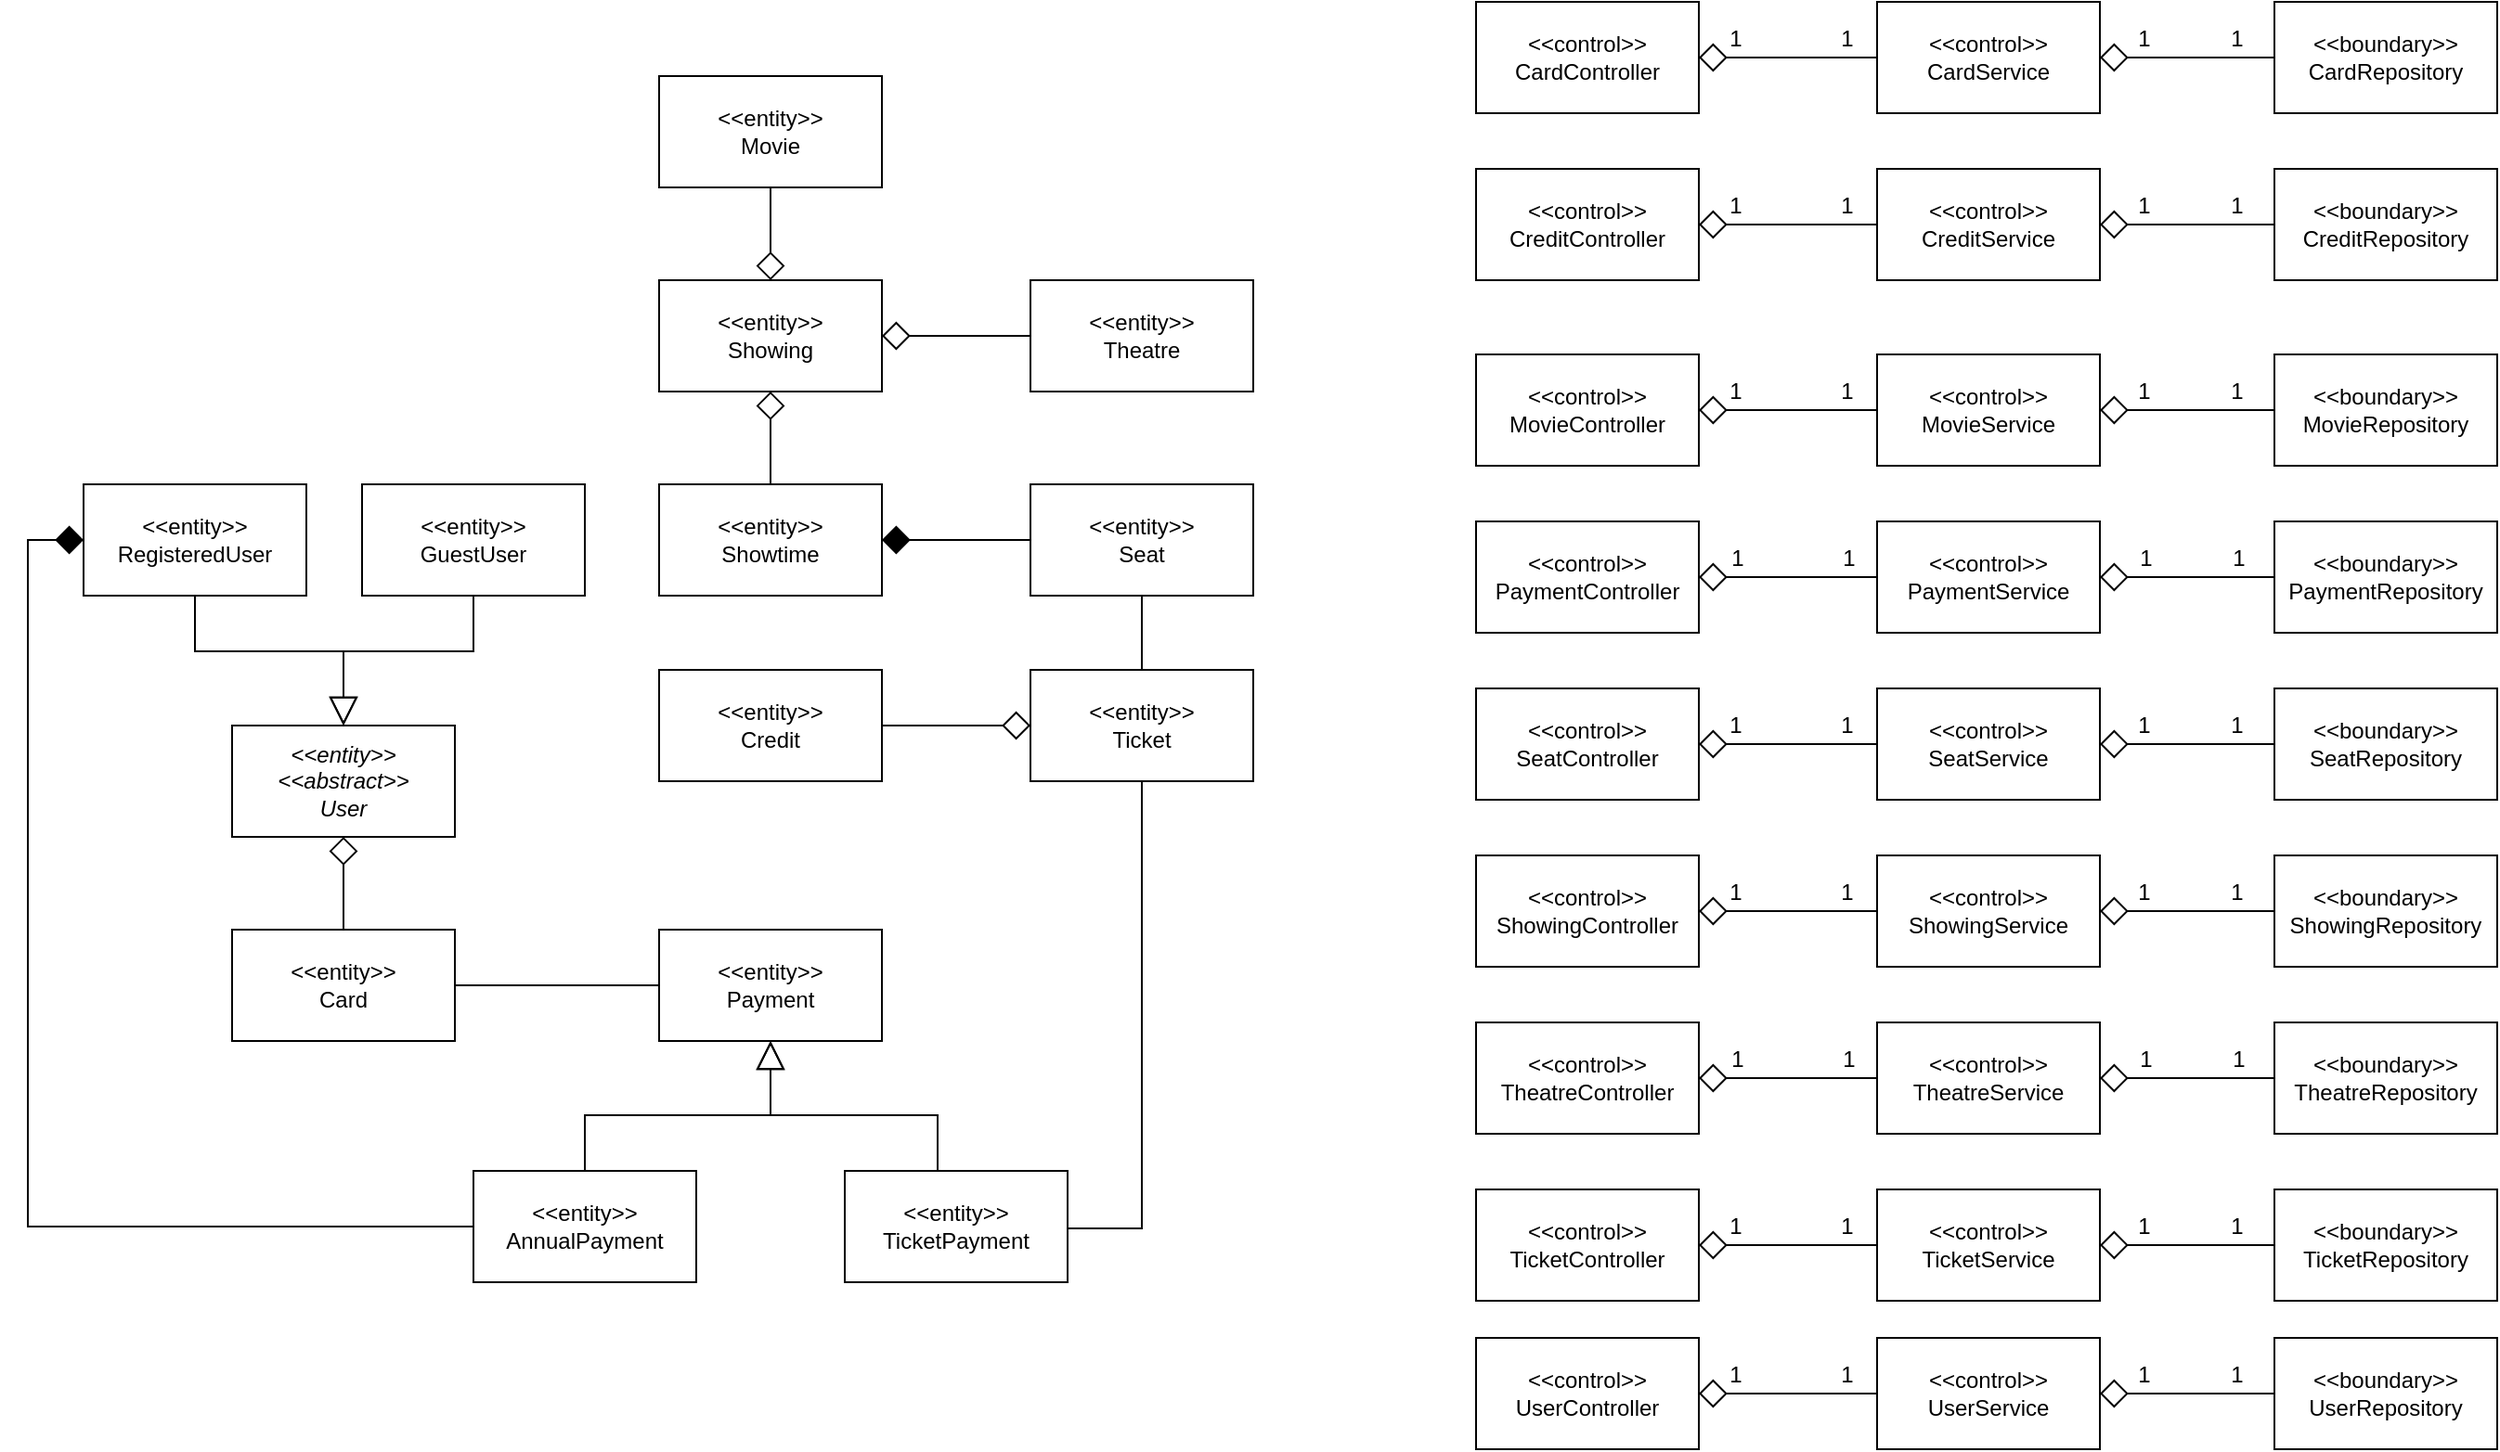 <mxfile version="20.6.0" type="device"><diagram id="C5RBs43oDa-KdzZeNtuy" name="ClassDiagramWithRelationship"><mxGraphModel dx="2626" dy="1104" grid="1" gridSize="10" guides="1" tooltips="1" connect="1" arrows="1" fold="1" page="1" pageScale="1" pageWidth="827" pageHeight="1169" math="0" shadow="0"><root><mxCell id="WIyWlLk6GJQsqaUBKTNV-0"/><mxCell id="WIyWlLk6GJQsqaUBKTNV-1" parent="WIyWlLk6GJQsqaUBKTNV-0"/><mxCell id="WvTQ3Xig4skDb0uY7sKW-33" style="edgeStyle=orthogonalEdgeStyle;rounded=0;orthogonalLoop=1;jettySize=auto;html=1;startArrow=none;startFill=0;endArrow=none;endFill=0;startSize=13;endSize=13;" parent="WIyWlLk6GJQsqaUBKTNV-1" source="Vw3LxaBkBs-qj7UnPlMT-15" target="Vw3LxaBkBs-qj7UnPlMT-19" edge="1"><mxGeometry relative="1" as="geometry"><mxPoint x="10" y="749" as="sourcePoint"/><mxPoint x="30" y="690" as="targetPoint"/><Array as="points"/></mxGeometry></mxCell><mxCell id="WvTQ3Xig4skDb0uY7sKW-32" style="edgeStyle=orthogonalEdgeStyle;rounded=0;orthogonalLoop=1;jettySize=auto;html=1;startArrow=none;startFill=0;endArrow=diamond;endFill=1;startSize=13;endSize=13;" parent="WIyWlLk6GJQsqaUBKTNV-1" source="Vw3LxaBkBs-qj7UnPlMT-19" target="Vw3LxaBkBs-qj7UnPlMT-18" edge="1"><mxGeometry relative="1" as="geometry"><Array as="points"/><mxPoint x="-50" y="575" as="sourcePoint"/><mxPoint x="-120" y="575" as="targetPoint"/></mxGeometry></mxCell><mxCell id="WvTQ3Xig4skDb0uY7sKW-34" style="edgeStyle=orthogonalEdgeStyle;rounded=0;orthogonalLoop=1;jettySize=auto;html=1;startArrow=none;startFill=0;endArrow=none;endFill=0;startSize=13;endSize=13;" parent="WIyWlLk6GJQsqaUBKTNV-1" source="Vw3LxaBkBs-qj7UnPlMT-16" target="Vw3LxaBkBs-qj7UnPlMT-15" edge="1"><mxGeometry relative="1" as="geometry"><mxPoint x="-210" y="681" as="sourcePoint"/><mxPoint x="-50" y="801" as="targetPoint"/><Array as="points"><mxPoint x="-160" y="801"/><mxPoint y="801"/></Array></mxGeometry></mxCell><mxCell id="WvTQ3Xig4skDb0uY7sKW-12" style="edgeStyle=orthogonalEdgeStyle;rounded=0;orthogonalLoop=1;jettySize=auto;html=1;startArrow=diamond;startFill=0;endArrow=none;endFill=0;startSize=13;endSize=6;" parent="WIyWlLk6GJQsqaUBKTNV-1" source="Vw3LxaBkBs-qj7UnPlMT-11" target="Vw3LxaBkBs-qj7UnPlMT-12" edge="1"><mxGeometry relative="1" as="geometry"><Array as="points"><mxPoint x="-20" y="290"/><mxPoint x="-20" y="290"/></Array><mxPoint x="-120" y="327" as="sourcePoint"/><mxPoint x="-50" y="327" as="targetPoint"/></mxGeometry></mxCell><mxCell id="WvTQ3Xig4skDb0uY7sKW-13" style="edgeStyle=orthogonalEdgeStyle;rounded=0;orthogonalLoop=1;jettySize=auto;html=1;startArrow=diamond;startFill=0;endArrow=none;endFill=0;startSize=13;endSize=6;exitX=0.5;exitY=1;exitDx=0;exitDy=0;" parent="WIyWlLk6GJQsqaUBKTNV-1" source="Vw3LxaBkBs-qj7UnPlMT-11" target="Vw3LxaBkBs-qj7UnPlMT-18" edge="1"><mxGeometry relative="1" as="geometry"><mxPoint x="-200" y="370" as="sourcePoint"/><mxPoint x="-200" y="507.5" as="targetPoint"/></mxGeometry></mxCell><mxCell id="WvTQ3Xig4skDb0uY7sKW-11" style="edgeStyle=orthogonalEdgeStyle;rounded=0;orthogonalLoop=1;jettySize=auto;html=1;startArrow=none;startFill=0;endArrow=diamond;endFill=0;endSize=13;startSize=13;" parent="WIyWlLk6GJQsqaUBKTNV-1" source="Vw3LxaBkBs-qj7UnPlMT-8" target="Vw3LxaBkBs-qj7UnPlMT-11" edge="1"><mxGeometry relative="1" as="geometry"><mxPoint x="-50" y="130" as="sourcePoint"/><Array as="points"/><mxPoint x="-200" y="260" as="targetPoint"/></mxGeometry></mxCell><mxCell id="WvTQ3Xig4skDb0uY7sKW-56" style="edgeStyle=orthogonalEdgeStyle;rounded=0;orthogonalLoop=1;jettySize=auto;html=1;startArrow=none;startFill=0;endArrow=block;endFill=0;startSize=13;endSize=13;" parent="WIyWlLk6GJQsqaUBKTNV-1" source="Vw3LxaBkBs-qj7UnPlMT-17" target="Vw3LxaBkBs-qj7UnPlMT-13" edge="1"><mxGeometry relative="1" as="geometry"><Array as="points"><mxPoint x="-300" y="740"/><mxPoint x="-200" y="740"/></Array><mxPoint x="-510" y="750" as="sourcePoint"/></mxGeometry></mxCell><mxCell id="7rNk9e3ZUWS-Wxtz7FM0-44" style="edgeStyle=orthogonalEdgeStyle;rounded=0;orthogonalLoop=1;jettySize=auto;html=1;exitX=0;exitY=0.5;exitDx=0;exitDy=0;entryX=0;entryY=0.5;entryDx=0;entryDy=0;endArrow=diamond;endFill=1;endSize=13;" parent="WIyWlLk6GJQsqaUBKTNV-1" source="Vw3LxaBkBs-qj7UnPlMT-17" target="Vw3LxaBkBs-qj7UnPlMT-0" edge="1"><mxGeometry relative="1" as="geometry"><mxPoint x="-650" y="800" as="sourcePoint"/><mxPoint x="-660" y="-169" as="targetPoint"/></mxGeometry></mxCell><mxCell id="WvTQ3Xig4skDb0uY7sKW-55" style="edgeStyle=orthogonalEdgeStyle;rounded=0;orthogonalLoop=1;jettySize=auto;html=1;startArrow=none;startFill=0;endArrow=block;endFill=0;startSize=13;endSize=13;" parent="WIyWlLk6GJQsqaUBKTNV-1" source="Vw3LxaBkBs-qj7UnPlMT-16" target="Vw3LxaBkBs-qj7UnPlMT-13" edge="1"><mxGeometry relative="1" as="geometry"><mxPoint x="-341" y="750" as="sourcePoint"/><Array as="points"><mxPoint x="-110" y="740"/><mxPoint x="-200" y="740"/></Array></mxGeometry></mxCell><mxCell id="7rNk9e3ZUWS-Wxtz7FM0-7" style="edgeStyle=orthogonalEdgeStyle;rounded=0;orthogonalLoop=1;jettySize=auto;html=1;startArrow=none;startFill=0;endArrow=block;endFill=0;startSize=13;endSize=13;" parent="WIyWlLk6GJQsqaUBKTNV-1" source="Vw3LxaBkBs-qj7UnPlMT-0" target="Vw3LxaBkBs-qj7UnPlMT-4" edge="1"><mxGeometry relative="1" as="geometry"><Array as="points"><mxPoint x="-510" y="490"/><mxPoint x="-430" y="490"/></Array><mxPoint x="-560" y="445" as="sourcePoint"/><mxPoint x="-430" y="520" as="targetPoint"/></mxGeometry></mxCell><mxCell id="7rNk9e3ZUWS-Wxtz7FM0-8" style="edgeStyle=orthogonalEdgeStyle;rounded=0;orthogonalLoop=1;jettySize=auto;html=1;startArrow=none;startFill=0;endArrow=block;endFill=0;startSize=13;endSize=13;" parent="WIyWlLk6GJQsqaUBKTNV-1" source="Vw3LxaBkBs-qj7UnPlMT-2" target="Vw3LxaBkBs-qj7UnPlMT-4" edge="1"><mxGeometry relative="1" as="geometry"><Array as="points"><mxPoint x="-360" y="490"/><mxPoint x="-430" y="490"/></Array><mxPoint x="-350" y="445" as="sourcePoint"/><mxPoint x="-430" y="520" as="targetPoint"/></mxGeometry></mxCell><mxCell id="7rNk9e3ZUWS-Wxtz7FM0-9" style="edgeStyle=orthogonalEdgeStyle;rounded=0;orthogonalLoop=1;jettySize=auto;html=1;startArrow=none;startFill=0;endArrow=diamond;endFill=0;endSize=13;startSize=13;" parent="WIyWlLk6GJQsqaUBKTNV-1" source="Vw3LxaBkBs-qj7UnPlMT-7" target="Vw3LxaBkBs-qj7UnPlMT-15" edge="1"><mxGeometry relative="1" as="geometry"><mxPoint x="-276" y="565" as="sourcePoint"/><mxPoint x="-360" y="609" as="targetPoint"/><Array as="points"/></mxGeometry></mxCell><mxCell id="Vw3LxaBkBs-qj7UnPlMT-0" value="&amp;lt;&amp;lt;entity&amp;gt;&amp;gt;&lt;br&gt;RegisteredUser" style="rounded=0;whiteSpace=wrap;html=1;shadow=0;" parent="WIyWlLk6GJQsqaUBKTNV-1" vertex="1"><mxGeometry x="-570" y="400" width="120" height="60" as="geometry"/></mxCell><mxCell id="Vw3LxaBkBs-qj7UnPlMT-2" value="&amp;lt;&amp;lt;entity&amp;gt;&amp;gt;&lt;br&gt;GuestUser" style="rounded=0;whiteSpace=wrap;html=1;shadow=0;" parent="WIyWlLk6GJQsqaUBKTNV-1" vertex="1"><mxGeometry x="-420" y="400" width="120" height="60" as="geometry"/></mxCell><mxCell id="Vw3LxaBkBs-qj7UnPlMT-33" style="edgeStyle=orthogonalEdgeStyle;rounded=0;orthogonalLoop=1;jettySize=auto;html=1;exitX=0.5;exitY=1;exitDx=0;exitDy=0;entryX=0.5;entryY=0;entryDx=0;entryDy=0;startArrow=diamond;startFill=0;endArrow=none;endFill=0;startSize=13;endSize=13;targetPerimeterSpacing=13;" parent="WIyWlLk6GJQsqaUBKTNV-1" source="Vw3LxaBkBs-qj7UnPlMT-4" target="Vw3LxaBkBs-qj7UnPlMT-20" edge="1"><mxGeometry relative="1" as="geometry"/></mxCell><mxCell id="Vw3LxaBkBs-qj7UnPlMT-4" value="&lt;i&gt;&amp;lt;&amp;lt;entity&amp;gt;&amp;gt;&lt;br&gt;&amp;lt;&amp;lt;abstract&amp;gt;&amp;gt;&lt;br&gt;User&lt;/i&gt;" style="rounded=0;whiteSpace=wrap;html=1;shadow=0;" parent="WIyWlLk6GJQsqaUBKTNV-1" vertex="1"><mxGeometry x="-490" y="530" width="120" height="60" as="geometry"/></mxCell><mxCell id="Vw3LxaBkBs-qj7UnPlMT-7" value="&amp;lt;&amp;lt;entity&amp;gt;&amp;gt;&lt;br&gt;Credit" style="rounded=0;whiteSpace=wrap;html=1;shadow=0;" parent="WIyWlLk6GJQsqaUBKTNV-1" vertex="1"><mxGeometry x="-260" y="500" width="120" height="60" as="geometry"/></mxCell><mxCell id="Vw3LxaBkBs-qj7UnPlMT-8" value="&amp;lt;&amp;lt;entity&amp;gt;&amp;gt;&lt;br&gt;Movie" style="rounded=0;whiteSpace=wrap;html=1;shadow=0;" parent="WIyWlLk6GJQsqaUBKTNV-1" vertex="1"><mxGeometry x="-260" y="180" width="120" height="60" as="geometry"/></mxCell><mxCell id="Vw3LxaBkBs-qj7UnPlMT-11" value="&amp;lt;&amp;lt;entity&amp;gt;&amp;gt;&lt;br&gt;Showing" style="rounded=0;whiteSpace=wrap;html=1;shadow=0;" parent="WIyWlLk6GJQsqaUBKTNV-1" vertex="1"><mxGeometry x="-260" y="290" width="120" height="60" as="geometry"/></mxCell><mxCell id="Vw3LxaBkBs-qj7UnPlMT-12" value="&amp;lt;&amp;lt;entity&amp;gt;&amp;gt;&lt;br&gt;Theatre" style="rounded=0;whiteSpace=wrap;html=1;shadow=0;" parent="WIyWlLk6GJQsqaUBKTNV-1" vertex="1"><mxGeometry x="-60" y="290" width="120" height="60" as="geometry"/></mxCell><mxCell id="Vw3LxaBkBs-qj7UnPlMT-21" style="edgeStyle=orthogonalEdgeStyle;rounded=0;orthogonalLoop=1;jettySize=auto;html=1;exitX=0;exitY=0.5;exitDx=0;exitDy=0;entryX=1;entryY=0.5;entryDx=0;entryDy=0;endArrow=none;endFill=0;endSize=13;" parent="WIyWlLk6GJQsqaUBKTNV-1" source="Vw3LxaBkBs-qj7UnPlMT-13" target="Vw3LxaBkBs-qj7UnPlMT-20" edge="1"><mxGeometry relative="1" as="geometry"/></mxCell><mxCell id="Vw3LxaBkBs-qj7UnPlMT-13" value="&amp;lt;&amp;lt;entity&amp;gt;&amp;gt;&lt;br&gt;Payment" style="rounded=0;whiteSpace=wrap;html=1;shadow=0;" parent="WIyWlLk6GJQsqaUBKTNV-1" vertex="1"><mxGeometry x="-260" y="640" width="120" height="60" as="geometry"/></mxCell><mxCell id="Vw3LxaBkBs-qj7UnPlMT-15" value="&amp;lt;&amp;lt;entity&amp;gt;&amp;gt;&lt;br&gt;Ticket" style="rounded=0;whiteSpace=wrap;html=1;shadow=0;" parent="WIyWlLk6GJQsqaUBKTNV-1" vertex="1"><mxGeometry x="-60" y="500" width="120" height="60" as="geometry"/></mxCell><mxCell id="Vw3LxaBkBs-qj7UnPlMT-16" value="&amp;lt;&amp;lt;entity&amp;gt;&amp;gt;&lt;br&gt;TicketPayment" style="rounded=0;whiteSpace=wrap;html=1;shadow=0;" parent="WIyWlLk6GJQsqaUBKTNV-1" vertex="1"><mxGeometry x="-160" y="770" width="120" height="60" as="geometry"/></mxCell><mxCell id="Vw3LxaBkBs-qj7UnPlMT-17" value="&amp;lt;&amp;lt;entity&amp;gt;&amp;gt;&lt;br&gt;AnnualPayment" style="rounded=0;whiteSpace=wrap;html=1;shadow=0;" parent="WIyWlLk6GJQsqaUBKTNV-1" vertex="1"><mxGeometry x="-360" y="770" width="120" height="60" as="geometry"/></mxCell><mxCell id="Vw3LxaBkBs-qj7UnPlMT-18" value="&amp;lt;&amp;lt;entity&amp;gt;&amp;gt;&lt;br&gt;Showtime" style="rounded=0;whiteSpace=wrap;html=1;shadow=0;" parent="WIyWlLk6GJQsqaUBKTNV-1" vertex="1"><mxGeometry x="-260" y="400" width="120" height="60" as="geometry"/></mxCell><mxCell id="Vw3LxaBkBs-qj7UnPlMT-19" value="&amp;lt;&amp;lt;entity&amp;gt;&amp;gt;&lt;br&gt;Seat" style="rounded=0;whiteSpace=wrap;html=1;shadow=0;" parent="WIyWlLk6GJQsqaUBKTNV-1" vertex="1"><mxGeometry x="-60" y="400" width="120" height="60" as="geometry"/></mxCell><mxCell id="Vw3LxaBkBs-qj7UnPlMT-20" value="&amp;lt;&amp;lt;entity&amp;gt;&amp;gt;&lt;br&gt;Card" style="rounded=0;whiteSpace=wrap;html=1;shadow=0;" parent="WIyWlLk6GJQsqaUBKTNV-1" vertex="1"><mxGeometry x="-490" y="640" width="120" height="60" as="geometry"/></mxCell><mxCell id="uT6MMMDVEHB4Xlq_Jltg-26" style="edgeStyle=orthogonalEdgeStyle;rounded=0;orthogonalLoop=1;jettySize=auto;html=1;startArrow=none;startFill=0;endArrow=diamond;endFill=0;endSize=13;" edge="1" parent="WIyWlLk6GJQsqaUBKTNV-1" source="Vw3LxaBkBs-qj7UnPlMT-23" target="uT6MMMDVEHB4Xlq_Jltg-1"><mxGeometry relative="1" as="geometry"/></mxCell><mxCell id="Vw3LxaBkBs-qj7UnPlMT-23" value="&amp;lt;&amp;lt;boundary&amp;gt;&amp;gt;&lt;br&gt;PaymentRepository" style="rounded=0;whiteSpace=wrap;html=1;shadow=0;" parent="WIyWlLk6GJQsqaUBKTNV-1" vertex="1"><mxGeometry x="610" y="420" width="120" height="60" as="geometry"/></mxCell><mxCell id="uT6MMMDVEHB4Xlq_Jltg-28" style="edgeStyle=orthogonalEdgeStyle;rounded=0;orthogonalLoop=1;jettySize=auto;html=1;exitX=0;exitY=0.5;exitDx=0;exitDy=0;startArrow=none;startFill=0;endArrow=diamond;endFill=0;endSize=13;" edge="1" parent="WIyWlLk6GJQsqaUBKTNV-1" source="Vw3LxaBkBs-qj7UnPlMT-24" target="uT6MMMDVEHB4Xlq_Jltg-2"><mxGeometry relative="1" as="geometry"/></mxCell><mxCell id="Vw3LxaBkBs-qj7UnPlMT-24" value="&amp;lt;&amp;lt;boundary&amp;gt;&amp;gt;&lt;br&gt;SeatRepository" style="rounded=0;whiteSpace=wrap;html=1;shadow=0;" parent="WIyWlLk6GJQsqaUBKTNV-1" vertex="1"><mxGeometry x="610" y="510" width="120" height="60" as="geometry"/></mxCell><mxCell id="uT6MMMDVEHB4Xlq_Jltg-32" style="edgeStyle=orthogonalEdgeStyle;rounded=0;orthogonalLoop=1;jettySize=auto;html=1;exitX=0;exitY=0.5;exitDx=0;exitDy=0;startArrow=none;startFill=0;endArrow=diamond;endFill=0;endSize=13;" edge="1" parent="WIyWlLk6GJQsqaUBKTNV-1" source="Vw3LxaBkBs-qj7UnPlMT-25" target="uT6MMMDVEHB4Xlq_Jltg-3"><mxGeometry relative="1" as="geometry"/></mxCell><mxCell id="Vw3LxaBkBs-qj7UnPlMT-25" value="&amp;lt;&amp;lt;boundary&amp;gt;&amp;gt;&lt;br&gt;TheatreRepository" style="rounded=0;whiteSpace=wrap;html=1;shadow=0;" parent="WIyWlLk6GJQsqaUBKTNV-1" vertex="1"><mxGeometry x="610" y="690" width="120" height="60" as="geometry"/></mxCell><mxCell id="uT6MMMDVEHB4Xlq_Jltg-25" style="edgeStyle=orthogonalEdgeStyle;rounded=0;orthogonalLoop=1;jettySize=auto;html=1;exitX=0;exitY=0.5;exitDx=0;exitDy=0;startArrow=none;startFill=0;endArrow=diamond;endFill=0;endSize=13;" edge="1" parent="WIyWlLk6GJQsqaUBKTNV-1" source="Vw3LxaBkBs-qj7UnPlMT-26" target="uT6MMMDVEHB4Xlq_Jltg-4"><mxGeometry relative="1" as="geometry"/></mxCell><mxCell id="Vw3LxaBkBs-qj7UnPlMT-26" value="&amp;lt;&amp;lt;boundary&amp;gt;&amp;gt;&lt;br&gt;MovieRepository" style="rounded=0;whiteSpace=wrap;html=1;shadow=0;" parent="WIyWlLk6GJQsqaUBKTNV-1" vertex="1"><mxGeometry x="610" y="330" width="120" height="60" as="geometry"/></mxCell><mxCell id="uT6MMMDVEHB4Xlq_Jltg-34" style="edgeStyle=orthogonalEdgeStyle;rounded=0;orthogonalLoop=1;jettySize=auto;html=1;exitX=0;exitY=0.5;exitDx=0;exitDy=0;startArrow=none;startFill=0;endArrow=diamond;endFill=0;endSize=13;" edge="1" parent="WIyWlLk6GJQsqaUBKTNV-1" source="Vw3LxaBkBs-qj7UnPlMT-27" target="uT6MMMDVEHB4Xlq_Jltg-5"><mxGeometry relative="1" as="geometry"/></mxCell><mxCell id="Vw3LxaBkBs-qj7UnPlMT-27" value="&amp;lt;&amp;lt;boundary&amp;gt;&amp;gt;&lt;br&gt;TicketRepository" style="rounded=0;whiteSpace=wrap;html=1;shadow=0;" parent="WIyWlLk6GJQsqaUBKTNV-1" vertex="1"><mxGeometry x="610" y="780" width="120" height="60" as="geometry"/></mxCell><mxCell id="uT6MMMDVEHB4Xlq_Jltg-30" style="edgeStyle=orthogonalEdgeStyle;rounded=0;orthogonalLoop=1;jettySize=auto;html=1;exitX=0;exitY=0.5;exitDx=0;exitDy=0;startArrow=none;startFill=0;endArrow=diamond;endFill=0;endSize=13;" edge="1" parent="WIyWlLk6GJQsqaUBKTNV-1" source="Vw3LxaBkBs-qj7UnPlMT-28" target="uT6MMMDVEHB4Xlq_Jltg-6"><mxGeometry relative="1" as="geometry"/></mxCell><mxCell id="Vw3LxaBkBs-qj7UnPlMT-28" value="&amp;lt;&amp;lt;boundary&amp;gt;&amp;gt;&lt;br&gt;ShowingRepository" style="rounded=0;whiteSpace=wrap;html=1;shadow=0;" parent="WIyWlLk6GJQsqaUBKTNV-1" vertex="1"><mxGeometry x="610" y="600" width="120" height="60" as="geometry"/></mxCell><mxCell id="uT6MMMDVEHB4Xlq_Jltg-19" style="edgeStyle=orthogonalEdgeStyle;rounded=0;orthogonalLoop=1;jettySize=auto;html=1;exitX=0;exitY=0.5;exitDx=0;exitDy=0;startArrow=none;startFill=0;endArrow=diamond;endFill=0;endSize=13;" edge="1" parent="WIyWlLk6GJQsqaUBKTNV-1" source="Vw3LxaBkBs-qj7UnPlMT-29" target="uT6MMMDVEHB4Xlq_Jltg-7"><mxGeometry relative="1" as="geometry"/></mxCell><mxCell id="Vw3LxaBkBs-qj7UnPlMT-29" value="&amp;lt;&amp;lt;boundary&amp;gt;&amp;gt;&lt;br&gt;CardRepository" style="rounded=0;whiteSpace=wrap;html=1;shadow=0;" parent="WIyWlLk6GJQsqaUBKTNV-1" vertex="1"><mxGeometry x="610" y="140" width="120" height="60" as="geometry"/></mxCell><mxCell id="uT6MMMDVEHB4Xlq_Jltg-22" style="edgeStyle=orthogonalEdgeStyle;rounded=0;orthogonalLoop=1;jettySize=auto;html=1;exitX=0;exitY=0.5;exitDx=0;exitDy=0;startArrow=none;startFill=0;endArrow=diamond;endFill=0;endSize=13;" edge="1" parent="WIyWlLk6GJQsqaUBKTNV-1" source="Vw3LxaBkBs-qj7UnPlMT-30" target="uT6MMMDVEHB4Xlq_Jltg-8"><mxGeometry relative="1" as="geometry"/></mxCell><mxCell id="Vw3LxaBkBs-qj7UnPlMT-30" value="&amp;lt;&amp;lt;boundary&amp;gt;&amp;gt;&lt;br&gt;CreditRepository" style="rounded=0;whiteSpace=wrap;html=1;shadow=0;" parent="WIyWlLk6GJQsqaUBKTNV-1" vertex="1"><mxGeometry x="610" y="230" width="120" height="60" as="geometry"/></mxCell><mxCell id="uT6MMMDVEHB4Xlq_Jltg-36" style="edgeStyle=orthogonalEdgeStyle;rounded=0;orthogonalLoop=1;jettySize=auto;html=1;exitX=0;exitY=0.5;exitDx=0;exitDy=0;startArrow=none;startFill=0;endArrow=diamond;endFill=0;endSize=13;" edge="1" parent="WIyWlLk6GJQsqaUBKTNV-1" source="uT6MMMDVEHB4Xlq_Jltg-0" target="uT6MMMDVEHB4Xlq_Jltg-9"><mxGeometry relative="1" as="geometry"/></mxCell><mxCell id="uT6MMMDVEHB4Xlq_Jltg-0" value="&amp;lt;&amp;lt;boundary&amp;gt;&amp;gt;&lt;br&gt;UserRepository" style="rounded=0;whiteSpace=wrap;html=1;shadow=0;" vertex="1" parent="WIyWlLk6GJQsqaUBKTNV-1"><mxGeometry x="610" y="860" width="120" height="60" as="geometry"/></mxCell><mxCell id="uT6MMMDVEHB4Xlq_Jltg-27" style="edgeStyle=orthogonalEdgeStyle;rounded=0;orthogonalLoop=1;jettySize=auto;html=1;exitX=0;exitY=0.5;exitDx=0;exitDy=0;startArrow=none;startFill=0;endArrow=diamond;endFill=0;endSize=13;" edge="1" parent="WIyWlLk6GJQsqaUBKTNV-1" source="uT6MMMDVEHB4Xlq_Jltg-1" target="uT6MMMDVEHB4Xlq_Jltg-10"><mxGeometry relative="1" as="geometry"/></mxCell><mxCell id="uT6MMMDVEHB4Xlq_Jltg-1" value="&amp;lt;&amp;lt;control&amp;gt;&amp;gt;&lt;br&gt;PaymentService" style="rounded=0;whiteSpace=wrap;html=1;shadow=0;" vertex="1" parent="WIyWlLk6GJQsqaUBKTNV-1"><mxGeometry x="396" y="420" width="120" height="60" as="geometry"/></mxCell><mxCell id="uT6MMMDVEHB4Xlq_Jltg-29" style="edgeStyle=orthogonalEdgeStyle;rounded=0;orthogonalLoop=1;jettySize=auto;html=1;exitX=0;exitY=0.5;exitDx=0;exitDy=0;startArrow=none;startFill=0;endArrow=diamond;endFill=0;endSize=13;" edge="1" parent="WIyWlLk6GJQsqaUBKTNV-1" source="uT6MMMDVEHB4Xlq_Jltg-2" target="uT6MMMDVEHB4Xlq_Jltg-11"><mxGeometry relative="1" as="geometry"/></mxCell><mxCell id="uT6MMMDVEHB4Xlq_Jltg-2" value="&amp;lt;&amp;lt;control&amp;gt;&amp;gt;&lt;br&gt;SeatService" style="rounded=0;whiteSpace=wrap;html=1;shadow=0;" vertex="1" parent="WIyWlLk6GJQsqaUBKTNV-1"><mxGeometry x="396" y="510" width="120" height="60" as="geometry"/></mxCell><mxCell id="uT6MMMDVEHB4Xlq_Jltg-33" style="edgeStyle=orthogonalEdgeStyle;rounded=0;orthogonalLoop=1;jettySize=auto;html=1;exitX=0;exitY=0.5;exitDx=0;exitDy=0;startArrow=none;startFill=0;endArrow=diamond;endFill=0;endSize=13;" edge="1" parent="WIyWlLk6GJQsqaUBKTNV-1" source="uT6MMMDVEHB4Xlq_Jltg-3" target="uT6MMMDVEHB4Xlq_Jltg-12"><mxGeometry relative="1" as="geometry"/></mxCell><mxCell id="uT6MMMDVEHB4Xlq_Jltg-3" value="&amp;lt;&amp;lt;control&amp;gt;&amp;gt;&lt;br&gt;TheatreService" style="rounded=0;whiteSpace=wrap;html=1;shadow=0;" vertex="1" parent="WIyWlLk6GJQsqaUBKTNV-1"><mxGeometry x="396" y="690" width="120" height="60" as="geometry"/></mxCell><mxCell id="uT6MMMDVEHB4Xlq_Jltg-24" style="edgeStyle=orthogonalEdgeStyle;rounded=0;orthogonalLoop=1;jettySize=auto;html=1;exitX=0;exitY=0.5;exitDx=0;exitDy=0;startArrow=none;startFill=0;endArrow=diamond;endFill=0;endSize=13;" edge="1" parent="WIyWlLk6GJQsqaUBKTNV-1" source="uT6MMMDVEHB4Xlq_Jltg-4" target="uT6MMMDVEHB4Xlq_Jltg-13"><mxGeometry relative="1" as="geometry"/></mxCell><mxCell id="uT6MMMDVEHB4Xlq_Jltg-4" value="&amp;lt;&amp;lt;control&amp;gt;&amp;gt;&lt;br&gt;MovieService" style="rounded=0;whiteSpace=wrap;html=1;shadow=0;" vertex="1" parent="WIyWlLk6GJQsqaUBKTNV-1"><mxGeometry x="396" y="330" width="120" height="60" as="geometry"/></mxCell><mxCell id="uT6MMMDVEHB4Xlq_Jltg-35" style="edgeStyle=orthogonalEdgeStyle;rounded=0;orthogonalLoop=1;jettySize=auto;html=1;exitX=0;exitY=0.5;exitDx=0;exitDy=0;startArrow=none;startFill=0;endArrow=diamond;endFill=0;endSize=13;" edge="1" parent="WIyWlLk6GJQsqaUBKTNV-1" source="uT6MMMDVEHB4Xlq_Jltg-5" target="uT6MMMDVEHB4Xlq_Jltg-14"><mxGeometry relative="1" as="geometry"/></mxCell><mxCell id="uT6MMMDVEHB4Xlq_Jltg-5" value="&amp;lt;&amp;lt;control&amp;gt;&amp;gt;&lt;br&gt;TicketService" style="rounded=0;whiteSpace=wrap;html=1;shadow=0;" vertex="1" parent="WIyWlLk6GJQsqaUBKTNV-1"><mxGeometry x="396" y="780" width="120" height="60" as="geometry"/></mxCell><mxCell id="uT6MMMDVEHB4Xlq_Jltg-31" style="edgeStyle=orthogonalEdgeStyle;rounded=0;orthogonalLoop=1;jettySize=auto;html=1;exitX=0;exitY=0.5;exitDx=0;exitDy=0;startArrow=none;startFill=0;endArrow=diamond;endFill=0;endSize=13;" edge="1" parent="WIyWlLk6GJQsqaUBKTNV-1" source="uT6MMMDVEHB4Xlq_Jltg-6" target="uT6MMMDVEHB4Xlq_Jltg-15"><mxGeometry relative="1" as="geometry"/></mxCell><mxCell id="uT6MMMDVEHB4Xlq_Jltg-6" value="&amp;lt;&amp;lt;control&amp;gt;&amp;gt;&lt;br&gt;ShowingService" style="rounded=0;whiteSpace=wrap;html=1;shadow=0;" vertex="1" parent="WIyWlLk6GJQsqaUBKTNV-1"><mxGeometry x="396" y="600" width="120" height="60" as="geometry"/></mxCell><mxCell id="uT6MMMDVEHB4Xlq_Jltg-20" style="edgeStyle=orthogonalEdgeStyle;rounded=0;orthogonalLoop=1;jettySize=auto;html=1;exitX=0;exitY=0.5;exitDx=0;exitDy=0;startArrow=none;startFill=0;endArrow=diamond;endFill=0;endSize=13;" edge="1" parent="WIyWlLk6GJQsqaUBKTNV-1" source="uT6MMMDVEHB4Xlq_Jltg-7" target="uT6MMMDVEHB4Xlq_Jltg-16"><mxGeometry relative="1" as="geometry"/></mxCell><mxCell id="uT6MMMDVEHB4Xlq_Jltg-7" value="&amp;lt;&amp;lt;control&amp;gt;&amp;gt;&lt;br&gt;CardService" style="rounded=0;whiteSpace=wrap;html=1;shadow=0;" vertex="1" parent="WIyWlLk6GJQsqaUBKTNV-1"><mxGeometry x="396" y="140" width="120" height="60" as="geometry"/></mxCell><mxCell id="uT6MMMDVEHB4Xlq_Jltg-23" style="edgeStyle=orthogonalEdgeStyle;rounded=0;orthogonalLoop=1;jettySize=auto;html=1;exitX=0;exitY=0.5;exitDx=0;exitDy=0;startArrow=none;startFill=0;endArrow=diamond;endFill=0;endSize=13;" edge="1" parent="WIyWlLk6GJQsqaUBKTNV-1" source="uT6MMMDVEHB4Xlq_Jltg-8" target="uT6MMMDVEHB4Xlq_Jltg-17"><mxGeometry relative="1" as="geometry"/></mxCell><mxCell id="uT6MMMDVEHB4Xlq_Jltg-8" value="&amp;lt;&amp;lt;control&amp;gt;&amp;gt;&lt;br&gt;CreditService" style="rounded=0;whiteSpace=wrap;html=1;shadow=0;" vertex="1" parent="WIyWlLk6GJQsqaUBKTNV-1"><mxGeometry x="396" y="230" width="120" height="60" as="geometry"/></mxCell><mxCell id="uT6MMMDVEHB4Xlq_Jltg-37" style="edgeStyle=orthogonalEdgeStyle;rounded=0;orthogonalLoop=1;jettySize=auto;html=1;exitX=0;exitY=0.5;exitDx=0;exitDy=0;startArrow=none;startFill=0;endArrow=diamond;endFill=0;endSize=13;" edge="1" parent="WIyWlLk6GJQsqaUBKTNV-1" source="uT6MMMDVEHB4Xlq_Jltg-9" target="uT6MMMDVEHB4Xlq_Jltg-18"><mxGeometry relative="1" as="geometry"/></mxCell><mxCell id="uT6MMMDVEHB4Xlq_Jltg-9" value="&amp;lt;&amp;lt;control&amp;gt;&amp;gt;&lt;br&gt;UserService" style="rounded=0;whiteSpace=wrap;html=1;shadow=0;" vertex="1" parent="WIyWlLk6GJQsqaUBKTNV-1"><mxGeometry x="396" y="860" width="120" height="60" as="geometry"/></mxCell><mxCell id="uT6MMMDVEHB4Xlq_Jltg-10" value="&amp;lt;&amp;lt;control&amp;gt;&amp;gt;&lt;br&gt;PaymentController" style="rounded=0;whiteSpace=wrap;html=1;shadow=0;" vertex="1" parent="WIyWlLk6GJQsqaUBKTNV-1"><mxGeometry x="180" y="420" width="120" height="60" as="geometry"/></mxCell><mxCell id="uT6MMMDVEHB4Xlq_Jltg-11" value="&amp;lt;&amp;lt;control&amp;gt;&amp;gt;&lt;br&gt;SeatController" style="rounded=0;whiteSpace=wrap;html=1;shadow=0;" vertex="1" parent="WIyWlLk6GJQsqaUBKTNV-1"><mxGeometry x="180" y="510" width="120" height="60" as="geometry"/></mxCell><mxCell id="uT6MMMDVEHB4Xlq_Jltg-12" value="&amp;lt;&amp;lt;control&amp;gt;&amp;gt;&lt;br&gt;TheatreController" style="rounded=0;whiteSpace=wrap;html=1;shadow=0;" vertex="1" parent="WIyWlLk6GJQsqaUBKTNV-1"><mxGeometry x="180" y="690" width="120" height="60" as="geometry"/></mxCell><mxCell id="uT6MMMDVEHB4Xlq_Jltg-13" value="&amp;lt;&amp;lt;control&amp;gt;&amp;gt;&lt;br&gt;MovieController" style="rounded=0;whiteSpace=wrap;html=1;shadow=0;" vertex="1" parent="WIyWlLk6GJQsqaUBKTNV-1"><mxGeometry x="180" y="330" width="120" height="60" as="geometry"/></mxCell><mxCell id="uT6MMMDVEHB4Xlq_Jltg-14" value="&amp;lt;&amp;lt;control&amp;gt;&amp;gt;&lt;br&gt;TicketController" style="rounded=0;whiteSpace=wrap;html=1;shadow=0;" vertex="1" parent="WIyWlLk6GJQsqaUBKTNV-1"><mxGeometry x="180" y="780" width="120" height="60" as="geometry"/></mxCell><mxCell id="uT6MMMDVEHB4Xlq_Jltg-15" value="&amp;lt;&amp;lt;control&amp;gt;&amp;gt;&lt;br&gt;ShowingController" style="rounded=0;whiteSpace=wrap;html=1;shadow=0;" vertex="1" parent="WIyWlLk6GJQsqaUBKTNV-1"><mxGeometry x="180" y="600" width="120" height="60" as="geometry"/></mxCell><mxCell id="uT6MMMDVEHB4Xlq_Jltg-16" value="&amp;lt;&amp;lt;control&amp;gt;&amp;gt;&lt;br&gt;CardController" style="rounded=0;whiteSpace=wrap;html=1;shadow=0;" vertex="1" parent="WIyWlLk6GJQsqaUBKTNV-1"><mxGeometry x="180" y="140" width="120" height="60" as="geometry"/></mxCell><mxCell id="uT6MMMDVEHB4Xlq_Jltg-17" value="&amp;lt;&amp;lt;control&amp;gt;&amp;gt;&lt;br&gt;CreditController" style="rounded=0;whiteSpace=wrap;html=1;shadow=0;" vertex="1" parent="WIyWlLk6GJQsqaUBKTNV-1"><mxGeometry x="180" y="230" width="120" height="60" as="geometry"/></mxCell><mxCell id="uT6MMMDVEHB4Xlq_Jltg-18" value="&amp;lt;&amp;lt;control&amp;gt;&amp;gt;&lt;br&gt;UserController" style="rounded=0;whiteSpace=wrap;html=1;shadow=0;" vertex="1" parent="WIyWlLk6GJQsqaUBKTNV-1"><mxGeometry x="180" y="860" width="120" height="60" as="geometry"/></mxCell><mxCell id="uT6MMMDVEHB4Xlq_Jltg-38" value="1" style="text;html=1;strokeColor=none;fillColor=none;align=center;verticalAlign=middle;whiteSpace=wrap;rounded=0;" vertex="1" parent="WIyWlLk6GJQsqaUBKTNV-1"><mxGeometry x="310" y="150" width="20" height="20" as="geometry"/></mxCell><mxCell id="uT6MMMDVEHB4Xlq_Jltg-39" value="1" style="text;html=1;strokeColor=none;fillColor=none;align=center;verticalAlign=middle;whiteSpace=wrap;rounded=0;" vertex="1" parent="WIyWlLk6GJQsqaUBKTNV-1"><mxGeometry x="580" y="150" width="20" height="20" as="geometry"/></mxCell><mxCell id="uT6MMMDVEHB4Xlq_Jltg-40" value="1" style="text;html=1;strokeColor=none;fillColor=none;align=center;verticalAlign=middle;whiteSpace=wrap;rounded=0;" vertex="1" parent="WIyWlLk6GJQsqaUBKTNV-1"><mxGeometry x="530" y="150" width="20" height="20" as="geometry"/></mxCell><mxCell id="uT6MMMDVEHB4Xlq_Jltg-41" value="1" style="text;html=1;strokeColor=none;fillColor=none;align=center;verticalAlign=middle;whiteSpace=wrap;rounded=0;" vertex="1" parent="WIyWlLk6GJQsqaUBKTNV-1"><mxGeometry x="370" y="150" width="20" height="20" as="geometry"/></mxCell><mxCell id="uT6MMMDVEHB4Xlq_Jltg-44" value="1" style="text;html=1;strokeColor=none;fillColor=none;align=center;verticalAlign=middle;whiteSpace=wrap;rounded=0;" vertex="1" parent="WIyWlLk6GJQsqaUBKTNV-1"><mxGeometry x="310" y="240" width="20" height="20" as="geometry"/></mxCell><mxCell id="uT6MMMDVEHB4Xlq_Jltg-45" value="1" style="text;html=1;strokeColor=none;fillColor=none;align=center;verticalAlign=middle;whiteSpace=wrap;rounded=0;" vertex="1" parent="WIyWlLk6GJQsqaUBKTNV-1"><mxGeometry x="580" y="240" width="20" height="20" as="geometry"/></mxCell><mxCell id="uT6MMMDVEHB4Xlq_Jltg-46" value="1" style="text;html=1;strokeColor=none;fillColor=none;align=center;verticalAlign=middle;whiteSpace=wrap;rounded=0;" vertex="1" parent="WIyWlLk6GJQsqaUBKTNV-1"><mxGeometry x="530" y="240" width="20" height="20" as="geometry"/></mxCell><mxCell id="uT6MMMDVEHB4Xlq_Jltg-47" value="1" style="text;html=1;strokeColor=none;fillColor=none;align=center;verticalAlign=middle;whiteSpace=wrap;rounded=0;" vertex="1" parent="WIyWlLk6GJQsqaUBKTNV-1"><mxGeometry x="370" y="240" width="20" height="20" as="geometry"/></mxCell><mxCell id="uT6MMMDVEHB4Xlq_Jltg-48" value="1" style="text;html=1;strokeColor=none;fillColor=none;align=center;verticalAlign=middle;whiteSpace=wrap;rounded=0;" vertex="1" parent="WIyWlLk6GJQsqaUBKTNV-1"><mxGeometry x="310" y="340" width="20" height="20" as="geometry"/></mxCell><mxCell id="uT6MMMDVEHB4Xlq_Jltg-49" value="1" style="text;html=1;strokeColor=none;fillColor=none;align=center;verticalAlign=middle;whiteSpace=wrap;rounded=0;" vertex="1" parent="WIyWlLk6GJQsqaUBKTNV-1"><mxGeometry x="580" y="340" width="20" height="20" as="geometry"/></mxCell><mxCell id="uT6MMMDVEHB4Xlq_Jltg-50" value="1" style="text;html=1;strokeColor=none;fillColor=none;align=center;verticalAlign=middle;whiteSpace=wrap;rounded=0;" vertex="1" parent="WIyWlLk6GJQsqaUBKTNV-1"><mxGeometry x="530" y="340" width="20" height="20" as="geometry"/></mxCell><mxCell id="uT6MMMDVEHB4Xlq_Jltg-51" value="1" style="text;html=1;strokeColor=none;fillColor=none;align=center;verticalAlign=middle;whiteSpace=wrap;rounded=0;" vertex="1" parent="WIyWlLk6GJQsqaUBKTNV-1"><mxGeometry x="370" y="340" width="20" height="20" as="geometry"/></mxCell><mxCell id="uT6MMMDVEHB4Xlq_Jltg-52" value="1" style="text;html=1;strokeColor=none;fillColor=none;align=center;verticalAlign=middle;whiteSpace=wrap;rounded=0;" vertex="1" parent="WIyWlLk6GJQsqaUBKTNV-1"><mxGeometry x="311" y="430" width="20" height="20" as="geometry"/></mxCell><mxCell id="uT6MMMDVEHB4Xlq_Jltg-53" value="1" style="text;html=1;strokeColor=none;fillColor=none;align=center;verticalAlign=middle;whiteSpace=wrap;rounded=0;" vertex="1" parent="WIyWlLk6GJQsqaUBKTNV-1"><mxGeometry x="581" y="430" width="20" height="20" as="geometry"/></mxCell><mxCell id="uT6MMMDVEHB4Xlq_Jltg-54" value="1" style="text;html=1;strokeColor=none;fillColor=none;align=center;verticalAlign=middle;whiteSpace=wrap;rounded=0;" vertex="1" parent="WIyWlLk6GJQsqaUBKTNV-1"><mxGeometry x="531" y="430" width="20" height="20" as="geometry"/></mxCell><mxCell id="uT6MMMDVEHB4Xlq_Jltg-55" value="1" style="text;html=1;strokeColor=none;fillColor=none;align=center;verticalAlign=middle;whiteSpace=wrap;rounded=0;" vertex="1" parent="WIyWlLk6GJQsqaUBKTNV-1"><mxGeometry x="371" y="430" width="20" height="20" as="geometry"/></mxCell><mxCell id="uT6MMMDVEHB4Xlq_Jltg-56" value="1" style="text;html=1;strokeColor=none;fillColor=none;align=center;verticalAlign=middle;whiteSpace=wrap;rounded=0;" vertex="1" parent="WIyWlLk6GJQsqaUBKTNV-1"><mxGeometry x="310" y="520" width="20" height="20" as="geometry"/></mxCell><mxCell id="uT6MMMDVEHB4Xlq_Jltg-57" value="1" style="text;html=1;strokeColor=none;fillColor=none;align=center;verticalAlign=middle;whiteSpace=wrap;rounded=0;" vertex="1" parent="WIyWlLk6GJQsqaUBKTNV-1"><mxGeometry x="580" y="520" width="20" height="20" as="geometry"/></mxCell><mxCell id="uT6MMMDVEHB4Xlq_Jltg-58" value="1" style="text;html=1;strokeColor=none;fillColor=none;align=center;verticalAlign=middle;whiteSpace=wrap;rounded=0;" vertex="1" parent="WIyWlLk6GJQsqaUBKTNV-1"><mxGeometry x="530" y="520" width="20" height="20" as="geometry"/></mxCell><mxCell id="uT6MMMDVEHB4Xlq_Jltg-59" value="1" style="text;html=1;strokeColor=none;fillColor=none;align=center;verticalAlign=middle;whiteSpace=wrap;rounded=0;" vertex="1" parent="WIyWlLk6GJQsqaUBKTNV-1"><mxGeometry x="370" y="520" width="20" height="20" as="geometry"/></mxCell><mxCell id="uT6MMMDVEHB4Xlq_Jltg-60" value="1" style="text;html=1;strokeColor=none;fillColor=none;align=center;verticalAlign=middle;whiteSpace=wrap;rounded=0;" vertex="1" parent="WIyWlLk6GJQsqaUBKTNV-1"><mxGeometry x="310" y="610" width="20" height="20" as="geometry"/></mxCell><mxCell id="uT6MMMDVEHB4Xlq_Jltg-61" value="1" style="text;html=1;strokeColor=none;fillColor=none;align=center;verticalAlign=middle;whiteSpace=wrap;rounded=0;" vertex="1" parent="WIyWlLk6GJQsqaUBKTNV-1"><mxGeometry x="580" y="610" width="20" height="20" as="geometry"/></mxCell><mxCell id="uT6MMMDVEHB4Xlq_Jltg-62" value="1" style="text;html=1;strokeColor=none;fillColor=none;align=center;verticalAlign=middle;whiteSpace=wrap;rounded=0;" vertex="1" parent="WIyWlLk6GJQsqaUBKTNV-1"><mxGeometry x="530" y="610" width="20" height="20" as="geometry"/></mxCell><mxCell id="uT6MMMDVEHB4Xlq_Jltg-63" value="1" style="text;html=1;strokeColor=none;fillColor=none;align=center;verticalAlign=middle;whiteSpace=wrap;rounded=0;" vertex="1" parent="WIyWlLk6GJQsqaUBKTNV-1"><mxGeometry x="370" y="610" width="20" height="20" as="geometry"/></mxCell><mxCell id="uT6MMMDVEHB4Xlq_Jltg-64" value="1" style="text;html=1;strokeColor=none;fillColor=none;align=center;verticalAlign=middle;whiteSpace=wrap;rounded=0;" vertex="1" parent="WIyWlLk6GJQsqaUBKTNV-1"><mxGeometry x="311" y="700" width="20" height="20" as="geometry"/></mxCell><mxCell id="uT6MMMDVEHB4Xlq_Jltg-65" value="1" style="text;html=1;strokeColor=none;fillColor=none;align=center;verticalAlign=middle;whiteSpace=wrap;rounded=0;" vertex="1" parent="WIyWlLk6GJQsqaUBKTNV-1"><mxGeometry x="581" y="700" width="20" height="20" as="geometry"/></mxCell><mxCell id="uT6MMMDVEHB4Xlq_Jltg-66" value="1" style="text;html=1;strokeColor=none;fillColor=none;align=center;verticalAlign=middle;whiteSpace=wrap;rounded=0;" vertex="1" parent="WIyWlLk6GJQsqaUBKTNV-1"><mxGeometry x="531" y="700" width="20" height="20" as="geometry"/></mxCell><mxCell id="uT6MMMDVEHB4Xlq_Jltg-67" value="1" style="text;html=1;strokeColor=none;fillColor=none;align=center;verticalAlign=middle;whiteSpace=wrap;rounded=0;" vertex="1" parent="WIyWlLk6GJQsqaUBKTNV-1"><mxGeometry x="371" y="700" width="20" height="20" as="geometry"/></mxCell><mxCell id="uT6MMMDVEHB4Xlq_Jltg-68" value="1" style="text;html=1;strokeColor=none;fillColor=none;align=center;verticalAlign=middle;whiteSpace=wrap;rounded=0;" vertex="1" parent="WIyWlLk6GJQsqaUBKTNV-1"><mxGeometry x="310" y="790" width="20" height="20" as="geometry"/></mxCell><mxCell id="uT6MMMDVEHB4Xlq_Jltg-69" value="1" style="text;html=1;strokeColor=none;fillColor=none;align=center;verticalAlign=middle;whiteSpace=wrap;rounded=0;" vertex="1" parent="WIyWlLk6GJQsqaUBKTNV-1"><mxGeometry x="580" y="790" width="20" height="20" as="geometry"/></mxCell><mxCell id="uT6MMMDVEHB4Xlq_Jltg-70" value="1" style="text;html=1;strokeColor=none;fillColor=none;align=center;verticalAlign=middle;whiteSpace=wrap;rounded=0;" vertex="1" parent="WIyWlLk6GJQsqaUBKTNV-1"><mxGeometry x="530" y="790" width="20" height="20" as="geometry"/></mxCell><mxCell id="uT6MMMDVEHB4Xlq_Jltg-71" value="1" style="text;html=1;strokeColor=none;fillColor=none;align=center;verticalAlign=middle;whiteSpace=wrap;rounded=0;" vertex="1" parent="WIyWlLk6GJQsqaUBKTNV-1"><mxGeometry x="370" y="790" width="20" height="20" as="geometry"/></mxCell><mxCell id="uT6MMMDVEHB4Xlq_Jltg-72" value="1" style="text;html=1;strokeColor=none;fillColor=none;align=center;verticalAlign=middle;whiteSpace=wrap;rounded=0;" vertex="1" parent="WIyWlLk6GJQsqaUBKTNV-1"><mxGeometry x="310" y="870" width="20" height="20" as="geometry"/></mxCell><mxCell id="uT6MMMDVEHB4Xlq_Jltg-73" value="1" style="text;html=1;strokeColor=none;fillColor=none;align=center;verticalAlign=middle;whiteSpace=wrap;rounded=0;" vertex="1" parent="WIyWlLk6GJQsqaUBKTNV-1"><mxGeometry x="580" y="870" width="20" height="20" as="geometry"/></mxCell><mxCell id="uT6MMMDVEHB4Xlq_Jltg-74" value="1" style="text;html=1;strokeColor=none;fillColor=none;align=center;verticalAlign=middle;whiteSpace=wrap;rounded=0;" vertex="1" parent="WIyWlLk6GJQsqaUBKTNV-1"><mxGeometry x="530" y="870" width="20" height="20" as="geometry"/></mxCell><mxCell id="uT6MMMDVEHB4Xlq_Jltg-75" value="1" style="text;html=1;strokeColor=none;fillColor=none;align=center;verticalAlign=middle;whiteSpace=wrap;rounded=0;" vertex="1" parent="WIyWlLk6GJQsqaUBKTNV-1"><mxGeometry x="370" y="870" width="20" height="20" as="geometry"/></mxCell></root></mxGraphModel></diagram></mxfile>
